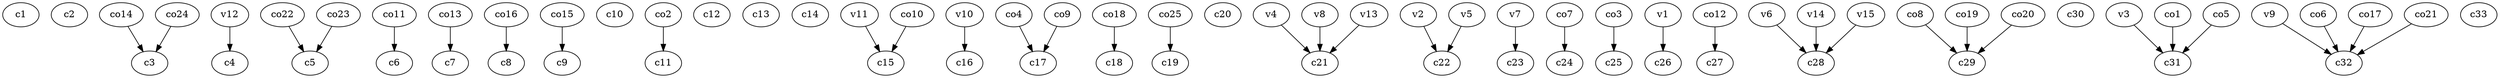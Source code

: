 strict digraph  {
c1;
c2;
c3;
c4;
c5;
c6;
c7;
c8;
c9;
c10;
c11;
c12;
c13;
c14;
c15;
c16;
c17;
c18;
c19;
c20;
c21;
c22;
c23;
c24;
c25;
c26;
c27;
c28;
c29;
c30;
c31;
c32;
c33;
v1;
v2;
v3;
v4;
v5;
v6;
v7;
v8;
v9;
v10;
v11;
v12;
v13;
v14;
v15;
co1;
co2;
co3;
co4;
co5;
co6;
co7;
co8;
co9;
co10;
co11;
co12;
co13;
co14;
co15;
co16;
co17;
co18;
co19;
co20;
co21;
co22;
co23;
co24;
co25;
v1 -> c26  [weight=1];
v2 -> c22  [weight=1];
v3 -> c31  [weight=1];
v4 -> c21  [weight=1];
v5 -> c22  [weight=1];
v6 -> c28  [weight=1];
v7 -> c23  [weight=1];
v8 -> c21  [weight=1];
v9 -> c32  [weight=1];
v10 -> c16  [weight=1];
v11 -> c15  [weight=1];
v12 -> c4  [weight=1];
v13 -> c21  [weight=1];
v14 -> c28  [weight=1];
v15 -> c28  [weight=1];
co1 -> c31  [weight=1];
co2 -> c11  [weight=1];
co3 -> c25  [weight=1];
co4 -> c17  [weight=1];
co5 -> c31  [weight=1];
co6 -> c32  [weight=1];
co7 -> c24  [weight=1];
co8 -> c29  [weight=1];
co9 -> c17  [weight=1];
co10 -> c15  [weight=1];
co11 -> c6  [weight=1];
co12 -> c27  [weight=1];
co13 -> c7  [weight=1];
co14 -> c3  [weight=1];
co15 -> c9  [weight=1];
co16 -> c8  [weight=1];
co17 -> c32  [weight=1];
co18 -> c18  [weight=1];
co19 -> c29  [weight=1];
co20 -> c29  [weight=1];
co21 -> c32  [weight=1];
co22 -> c5  [weight=1];
co23 -> c5  [weight=1];
co24 -> c3  [weight=1];
co25 -> c19  [weight=1];
}
